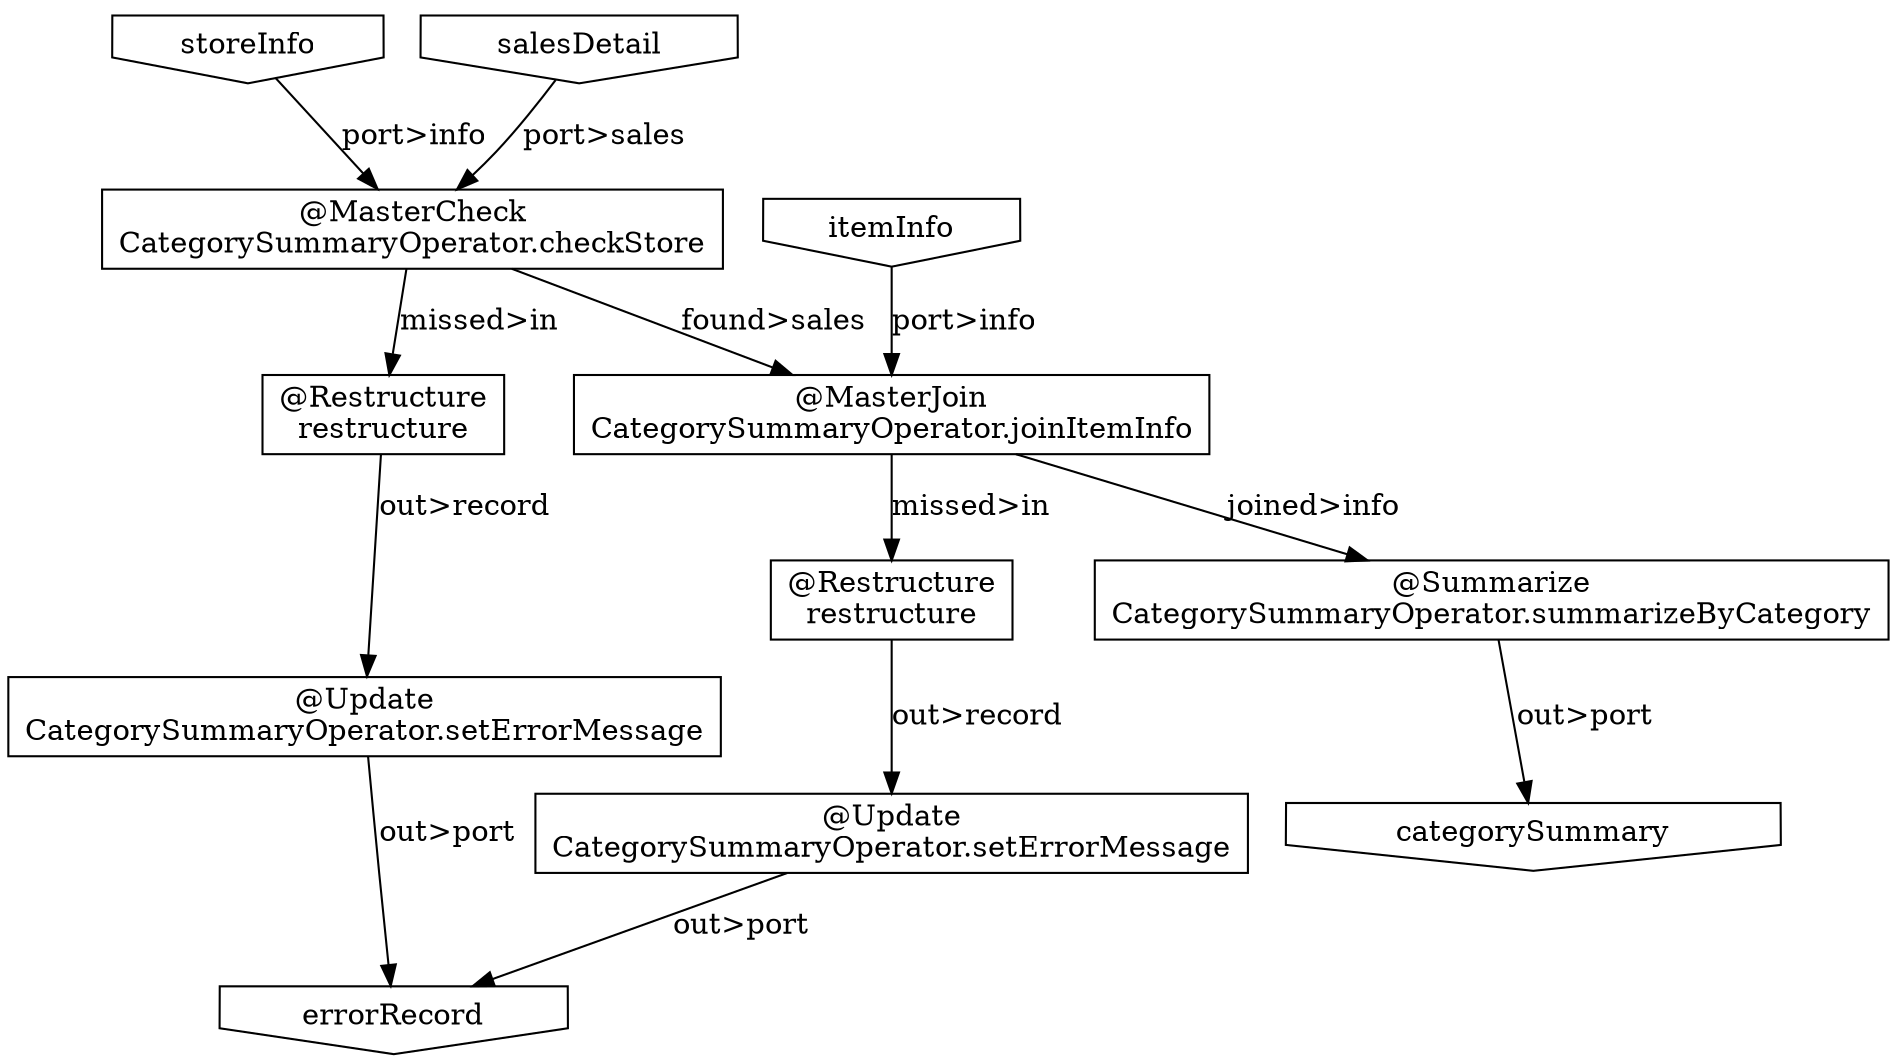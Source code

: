 digraph {
    "2294a438-d5c9-405b-ac99-9c8e932a673b" [shape=box, label="@MasterJoin\nCategorySummaryOperator.joinItemInfo"];
    "cf46d822-204b-4493-80d1-e52b4f8956b2" [shape=invhouse, label="categorySummary"];
    "d9188c40-248e-489a-98dc-8ef3bc81d3af" [shape=box, label="@Restructure\nrestructure"];
    "6b92e82c-73e3-40e0-9d71-81e0f1871951" [shape=box, label="@MasterCheck\nCategorySummaryOperator.checkStore"];
    "468138c8-5ee9-4e5b-99e5-91f3c6a051fc" [shape=box, label="@Summarize\nCategorySummaryOperator.summarizeByCategory"];
    "7aa84a6d-6507-4cb6-ab9a-a12d288c5258" [shape=invhouse, label="storeInfo"];
    "7ff05d3c-fc7f-41bb-a590-aa3e323c80e3" [shape=box, label="@Update\nCategorySummaryOperator.setErrorMessage"];
    "e236bd9e-dba4-42d9-96c9-23fb83e16d94" [shape=invhouse, label="salesDetail"];
    "752ac8da-7522-4ad5-b15c-02053cd0ba58" [shape=invhouse, label="itemInfo"];
    "0c8bd8c0-6a7d-4080-8f4d-7b941286e486" [shape=box, label="@Restructure\nrestructure"];
    "bbc9f514-f2a9-461b-b00e-f1bc37d4d719" [shape=invhouse, label="errorRecord"];
    "a261b394-ccb6-44ca-a66d-13e398221701" [shape=box, label="@Update\nCategorySummaryOperator.setErrorMessage"];
    "2294a438-d5c9-405b-ac99-9c8e932a673b" -> "468138c8-5ee9-4e5b-99e5-91f3c6a051fc" [label="joined>info"];
    "2294a438-d5c9-405b-ac99-9c8e932a673b" -> "0c8bd8c0-6a7d-4080-8f4d-7b941286e486" [label="missed>in"];
    "d9188c40-248e-489a-98dc-8ef3bc81d3af" -> "7ff05d3c-fc7f-41bb-a590-aa3e323c80e3" [label="out>record"];
    "6b92e82c-73e3-40e0-9d71-81e0f1871951" -> "2294a438-d5c9-405b-ac99-9c8e932a673b" [label="found>sales"];
    "6b92e82c-73e3-40e0-9d71-81e0f1871951" -> "d9188c40-248e-489a-98dc-8ef3bc81d3af" [label="missed>in"];
    "468138c8-5ee9-4e5b-99e5-91f3c6a051fc" -> "cf46d822-204b-4493-80d1-e52b4f8956b2" [label="out>port"];
    "7aa84a6d-6507-4cb6-ab9a-a12d288c5258" -> "6b92e82c-73e3-40e0-9d71-81e0f1871951" [label="port>info"];
    "7ff05d3c-fc7f-41bb-a590-aa3e323c80e3" -> "bbc9f514-f2a9-461b-b00e-f1bc37d4d719" [label="out>port"];
    "e236bd9e-dba4-42d9-96c9-23fb83e16d94" -> "6b92e82c-73e3-40e0-9d71-81e0f1871951" [label="port>sales"];
    "752ac8da-7522-4ad5-b15c-02053cd0ba58" -> "2294a438-d5c9-405b-ac99-9c8e932a673b" [label="port>info"];
    "0c8bd8c0-6a7d-4080-8f4d-7b941286e486" -> "a261b394-ccb6-44ca-a66d-13e398221701" [label="out>record"];
    "a261b394-ccb6-44ca-a66d-13e398221701" -> "bbc9f514-f2a9-461b-b00e-f1bc37d4d719" [label="out>port"];
}
